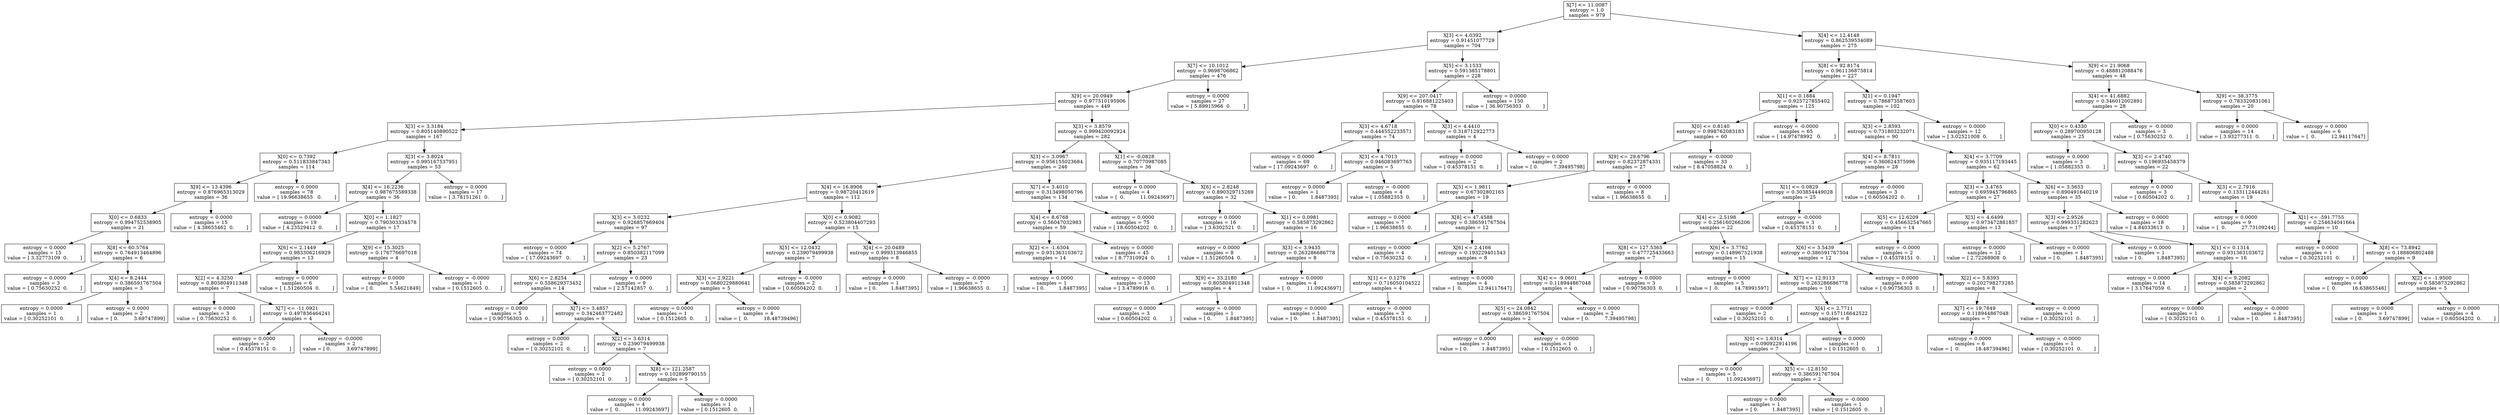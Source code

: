 digraph Tree {
0 [label="X[7] <= 11.0087\nentropy = 1.0\nsamples = 979", shape="box"] ;
1 [label="X[3] <= 4.0392\nentropy = 0.91451077729\nsamples = 704", shape="box"] ;
0 -> 1 ;
2 [label="X[7] <= 10.1012\nentropy = 0.9698706862\nsamples = 476", shape="box"] ;
1 -> 2 ;
3 [label="X[9] <= 20.0949\nentropy = 0.977510195906\nsamples = 449", shape="box"] ;
2 -> 3 ;
4 [label="X[3] <= 3.3184\nentropy = 0.805140890522\nsamples = 167", shape="box"] ;
3 -> 4 ;
5 [label="X[0] <= 0.7392\nentropy = 0.511833847343\nsamples = 114", shape="box"] ;
4 -> 5 ;
6 [label="X[9] <= 13.4396\nentropy = 0.876965313029\nsamples = 36", shape="box"] ;
5 -> 6 ;
7 [label="X[0] <= 0.6833\nentropy = 0.994752538905\nsamples = 21", shape="box"] ;
6 -> 7 ;
8 [label="entropy = 0.0000\nsamples = 15\nvalue = [ 3.32773109  0.        ]", shape="box"] ;
7 -> 8 ;
9 [label="X[8] <= 60.5764\nentropy = 0.764913464896\nsamples = 6", shape="box"] ;
7 -> 9 ;
10 [label="entropy = 0.0000\nsamples = 3\nvalue = [ 0.75630252  0.        ]", shape="box"] ;
9 -> 10 ;
11 [label="X[4] <= 8.2444\nentropy = 0.386591767504\nsamples = 3", shape="box"] ;
9 -> 11 ;
12 [label="entropy = 0.0000\nsamples = 1\nvalue = [ 0.30252101  0.        ]", shape="box"] ;
11 -> 12 ;
13 [label="entropy = 0.0000\nsamples = 2\nvalue = [ 0.          3.69747899]", shape="box"] ;
11 -> 13 ;
14 [label="entropy = 0.0000\nsamples = 15\nvalue = [ 4.38655462  0.        ]", shape="box"] ;
6 -> 14 ;
15 [label="entropy = 0.0000\nsamples = 78\nvalue = [ 19.96638655   0.        ]", shape="box"] ;
5 -> 15 ;
16 [label="X[3] <= 3.8024\nentropy = 0.995167537951\nsamples = 53", shape="box"] ;
4 -> 16 ;
17 [label="X[4] <= 16.2236\nentropy = 0.987675589338\nsamples = 36", shape="box"] ;
16 -> 17 ;
18 [label="entropy = 0.0000\nsamples = 19\nvalue = [ 4.23529412  0.        ]", shape="box"] ;
17 -> 18 ;
19 [label="X[0] <= 1.1827\nentropy = 0.790303334578\nsamples = 17", shape="box"] ;
17 -> 19 ;
20 [label="X[6] <= 2.1449\nentropy = 0.983306216929\nsamples = 13", shape="box"] ;
19 -> 20 ;
21 [label="X[2] <= 4.3250\nentropy = 0.805804911348\nsamples = 7", shape="box"] ;
20 -> 21 ;
22 [label="entropy = 0.0000\nsamples = 3\nvalue = [ 0.75630252  0.        ]", shape="box"] ;
21 -> 22 ;
23 [label="X[7] <= -11.0921\nentropy = 0.497836464241\nsamples = 4", shape="box"] ;
21 -> 23 ;
24 [label="entropy = 0.0000\nsamples = 2\nvalue = [ 0.45378151  0.        ]", shape="box"] ;
23 -> 24 ;
25 [label="entropy = -0.0000\nsamples = 2\nvalue = [ 0.          3.69747899]", shape="box"] ;
23 -> 25 ;
26 [label="entropy = 0.0000\nsamples = 6\nvalue = [ 1.51260504  0.        ]", shape="box"] ;
20 -> 26 ;
27 [label="X[9] <= 15.3025\nentropy = 0.176776697018\nsamples = 4", shape="box"] ;
19 -> 27 ;
28 [label="entropy = 0.0000\nsamples = 3\nvalue = [ 0.          5.54621849]", shape="box"] ;
27 -> 28 ;
29 [label="entropy = -0.0000\nsamples = 1\nvalue = [ 0.1512605  0.       ]", shape="box"] ;
27 -> 29 ;
30 [label="entropy = 0.0000\nsamples = 17\nvalue = [ 3.78151261  0.        ]", shape="box"] ;
16 -> 30 ;
31 [label="X[3] <= 3.8579\nentropy = 0.999420092924\nsamples = 282", shape="box"] ;
3 -> 31 ;
32 [label="X[3] <= 3.0967\nentropy = 0.956155023684\nsamples = 246", shape="box"] ;
31 -> 32 ;
33 [label="X[4] <= 16.8906\nentropy = 0.98720412619\nsamples = 112", shape="box"] ;
32 -> 33 ;
34 [label="X[3] <= 3.0232\nentropy = 0.926857669404\nsamples = 97", shape="box"] ;
33 -> 34 ;
35 [label="entropy = 0.0000\nsamples = 74\nvalue = [ 17.09243697   0.        ]", shape="box"] ;
34 -> 35 ;
36 [label="X[2] <= 5.2767\nentropy = 0.850382117099\nsamples = 23", shape="box"] ;
34 -> 36 ;
37 [label="X[6] <= 2.8254\nentropy = 0.558629373452\nsamples = 14", shape="box"] ;
36 -> 37 ;
38 [label="entropy = 0.0000\nsamples = 5\nvalue = [ 0.90756303  0.        ]", shape="box"] ;
37 -> 38 ;
39 [label="X[7] <= 3.4857\nentropy = 0.342463772482\nsamples = 9", shape="box"] ;
37 -> 39 ;
40 [label="entropy = 0.0000\nsamples = 2\nvalue = [ 0.30252101  0.        ]", shape="box"] ;
39 -> 40 ;
41 [label="X[2] <= 3.6314\nentropy = 0.239079499938\nsamples = 7", shape="box"] ;
39 -> 41 ;
42 [label="entropy = 0.0000\nsamples = 2\nvalue = [ 0.30252101  0.        ]", shape="box"] ;
41 -> 42 ;
43 [label="X[8] <= 121.2587\nentropy = 0.102899790155\nsamples = 5", shape="box"] ;
41 -> 43 ;
44 [label="entropy = 0.0000\nsamples = 4\nvalue = [  0.          11.09243697]", shape="box"] ;
43 -> 44 ;
45 [label="entropy = 0.0000\nsamples = 1\nvalue = [ 0.1512605  0.       ]", shape="box"] ;
43 -> 45 ;
46 [label="entropy = 0.0000\nsamples = 9\nvalue = [ 2.57142857  0.        ]", shape="box"] ;
36 -> 46 ;
47 [label="X[0] <= 0.9082\nentropy = 0.523804407293\nsamples = 15", shape="box"] ;
33 -> 47 ;
48 [label="X[5] <= 12.0432\nentropy = 0.239079499938\nsamples = 7", shape="box"] ;
47 -> 48 ;
49 [label="X[3] <= 2.9221\nentropy = 0.0680229880641\nsamples = 5", shape="box"] ;
48 -> 49 ;
50 [label="entropy = 0.0000\nsamples = 1\nvalue = [ 0.1512605  0.       ]", shape="box"] ;
49 -> 50 ;
51 [label="entropy = 0.0000\nsamples = 4\nvalue = [  0.          18.48739496]", shape="box"] ;
49 -> 51 ;
52 [label="entropy = -0.0000\nsamples = 2\nvalue = [ 0.60504202  0.        ]", shape="box"] ;
48 -> 52 ;
53 [label="X[4] <= 20.0489\nentropy = 0.999313946855\nsamples = 8", shape="box"] ;
47 -> 53 ;
54 [label="entropy = 0.0000\nsamples = 1\nvalue = [ 0.         1.8487395]", shape="box"] ;
53 -> 54 ;
55 [label="entropy = -0.0000\nsamples = 7\nvalue = [ 1.96638655  0.        ]", shape="box"] ;
53 -> 55 ;
56 [label="X[7] <= 3.4010\nentropy = 0.313498050796\nsamples = 134", shape="box"] ;
32 -> 56 ;
57 [label="X[4] <= 8.6768\nentropy = 0.56047032983\nsamples = 59", shape="box"] ;
56 -> 57 ;
58 [label="X[2] <= -1.6304\nentropy = 0.931363103672\nsamples = 14", shape="box"] ;
57 -> 58 ;
59 [label="entropy = 0.0000\nsamples = 1\nvalue = [ 0.         1.8487395]", shape="box"] ;
58 -> 59 ;
60 [label="entropy = -0.0000\nsamples = 13\nvalue = [ 3.4789916  0.       ]", shape="box"] ;
58 -> 60 ;
61 [label="entropy = 0.0000\nsamples = 45\nvalue = [ 8.77310924  0.        ]", shape="box"] ;
57 -> 61 ;
62 [label="entropy = 0.0000\nsamples = 75\nvalue = [ 18.60504202   0.        ]", shape="box"] ;
56 -> 62 ;
63 [label="X[1] <= -0.0828\nentropy = 0.70770987085\nsamples = 36", shape="box"] ;
31 -> 63 ;
64 [label="entropy = 0.0000\nsamples = 4\nvalue = [  0.          11.09243697]", shape="box"] ;
63 -> 64 ;
65 [label="X[6] <= 2.8248\nentropy = 0.890329715269\nsamples = 32", shape="box"] ;
63 -> 65 ;
66 [label="entropy = 0.0000\nsamples = 16\nvalue = [ 3.6302521  0.       ]", shape="box"] ;
65 -> 66 ;
67 [label="X[1] <= 0.0981\nentropy = 0.585873292862\nsamples = 16", shape="box"] ;
65 -> 67 ;
68 [label="entropy = 0.0000\nsamples = 8\nvalue = [ 1.51260504  0.        ]", shape="box"] ;
67 -> 68 ;
69 [label="X[3] <= 3.9435\nentropy = 0.263286686778\nsamples = 8", shape="box"] ;
67 -> 69 ;
70 [label="X[9] <= 33.2180\nentropy = 0.805804911348\nsamples = 4", shape="box"] ;
69 -> 70 ;
71 [label="entropy = 0.0000\nsamples = 3\nvalue = [ 0.60504202  0.        ]", shape="box"] ;
70 -> 71 ;
72 [label="entropy = -0.0000\nsamples = 1\nvalue = [ 0.         1.8487395]", shape="box"] ;
70 -> 72 ;
73 [label="entropy = 0.0000\nsamples = 4\nvalue = [  0.          11.09243697]", shape="box"] ;
69 -> 73 ;
74 [label="entropy = 0.0000\nsamples = 27\nvalue = [ 5.89915966  0.        ]", shape="box"] ;
2 -> 74 ;
75 [label="X[5] <= 3.1533\nentropy = 0.591385178801\nsamples = 228", shape="box"] ;
1 -> 75 ;
76 [label="X[9] <= 207.0417\nentropy = 0.916881225403\nsamples = 78", shape="box"] ;
75 -> 76 ;
77 [label="X[3] <= 4.6718\nentropy = 0.444552233571\nsamples = 74", shape="box"] ;
76 -> 77 ;
78 [label="entropy = 0.0000\nsamples = 69\nvalue = [ 17.09243697   0.        ]", shape="box"] ;
77 -> 78 ;
79 [label="X[3] <= 4.7013\nentropy = 0.946083697763\nsamples = 5", shape="box"] ;
77 -> 79 ;
80 [label="entropy = 0.0000\nsamples = 1\nvalue = [ 0.         1.8487395]", shape="box"] ;
79 -> 80 ;
81 [label="entropy = -0.0000\nsamples = 4\nvalue = [ 1.05882353  0.        ]", shape="box"] ;
79 -> 81 ;
82 [label="X[3] <= 4.4410\nentropy = 0.318712922773\nsamples = 4", shape="box"] ;
76 -> 82 ;
83 [label="entropy = 0.0000\nsamples = 2\nvalue = [ 0.45378151  0.        ]", shape="box"] ;
82 -> 83 ;
84 [label="entropy = 0.0000\nsamples = 2\nvalue = [ 0.          7.39495798]", shape="box"] ;
82 -> 84 ;
85 [label="entropy = 0.0000\nsamples = 150\nvalue = [ 36.90756303   0.        ]", shape="box"] ;
75 -> 85 ;
86 [label="X[4] <= 12.4148\nentropy = 0.862539534089\nsamples = 275", shape="box"] ;
0 -> 86 ;
87 [label="X[8] <= 92.8174\nentropy = 0.961136875814\nsamples = 227", shape="box"] ;
86 -> 87 ;
88 [label="X[1] <= 0.1884\nentropy = 0.925727855402\nsamples = 125", shape="box"] ;
87 -> 88 ;
89 [label="X[0] <= 0.8140\nentropy = 0.998762083183\nsamples = 60", shape="box"] ;
88 -> 89 ;
90 [label="X[9] <= 29.6796\nentropy = 0.82372874331\nsamples = 27", shape="box"] ;
89 -> 90 ;
91 [label="X[5] <= 1.9811\nentropy = 0.67302802165\nsamples = 19", shape="box"] ;
90 -> 91 ;
92 [label="entropy = 0.0000\nsamples = 7\nvalue = [ 1.96638655  0.        ]", shape="box"] ;
91 -> 92 ;
93 [label="X[8] <= 47.4588\nentropy = 0.386591767504\nsamples = 12", shape="box"] ;
91 -> 93 ;
94 [label="entropy = 0.0000\nsamples = 4\nvalue = [ 0.75630252  0.        ]", shape="box"] ;
93 -> 94 ;
95 [label="X[6] <= 2.4166\nentropy = 0.193229401543\nsamples = 8", shape="box"] ;
93 -> 95 ;
96 [label="X[1] <= 0.1276\nentropy = 0.716050104522\nsamples = 4", shape="box"] ;
95 -> 96 ;
97 [label="entropy = 0.0000\nsamples = 1\nvalue = [ 0.         1.8487395]", shape="box"] ;
96 -> 97 ;
98 [label="entropy = -0.0000\nsamples = 3\nvalue = [ 0.45378151  0.        ]", shape="box"] ;
96 -> 98 ;
99 [label="entropy = 0.0000\nsamples = 4\nvalue = [  0.          12.94117647]", shape="box"] ;
95 -> 99 ;
100 [label="entropy = -0.0000\nsamples = 8\nvalue = [ 1.96638655  0.        ]", shape="box"] ;
90 -> 100 ;
101 [label="entropy = -0.0000\nsamples = 33\nvalue = [ 8.47058824  0.        ]", shape="box"] ;
89 -> 101 ;
102 [label="entropy = -0.0000\nsamples = 65\nvalue = [ 14.97478992   0.        ]", shape="box"] ;
88 -> 102 ;
103 [label="X[1] <= 0.1947\nentropy = 0.786873587603\nsamples = 102", shape="box"] ;
87 -> 103 ;
104 [label="X[3] <= 2.8593\nentropy = 0.731803232071\nsamples = 90", shape="box"] ;
103 -> 104 ;
105 [label="X[4] <= 8.7811\nentropy = 0.360624375996\nsamples = 28", shape="box"] ;
104 -> 105 ;
106 [label="X[1] <= 0.0829\nentropy = 0.303854449028\nsamples = 25", shape="box"] ;
105 -> 106 ;
107 [label="X[4] <= -2.5198\nentropy = 0.256160266206\nsamples = 22", shape="box"] ;
106 -> 107 ;
108 [label="X[8] <= 127.5365\nentropy = 0.477725433663\nsamples = 7", shape="box"] ;
107 -> 108 ;
109 [label="X[4] <= -9.0601\nentropy = 0.118944867048\nsamples = 4", shape="box"] ;
108 -> 109 ;
110 [label="X[5] <= 24.0842\nentropy = 0.386591767504\nsamples = 2", shape="box"] ;
109 -> 110 ;
111 [label="entropy = 0.0000\nsamples = 1\nvalue = [ 0.         1.8487395]", shape="box"] ;
110 -> 111 ;
112 [label="entropy = -0.0000\nsamples = 1\nvalue = [ 0.1512605  0.       ]", shape="box"] ;
110 -> 112 ;
113 [label="entropy = 0.0000\nsamples = 2\nvalue = [ 0.          7.39495798]", shape="box"] ;
109 -> 113 ;
114 [label="entropy = 0.0000\nsamples = 3\nvalue = [ 0.90756303  0.        ]", shape="box"] ;
108 -> 114 ;
115 [label="X[6] <= 3.7762\nentropy = 0.148967521938\nsamples = 15", shape="box"] ;
107 -> 115 ;
116 [label="entropy = 0.0000\nsamples = 5\nvalue = [  0.          14.78991597]", shape="box"] ;
115 -> 116 ;
117 [label="X[7] <= 12.9113\nentropy = 0.263286686778\nsamples = 10", shape="box"] ;
115 -> 117 ;
118 [label="entropy = 0.0000\nsamples = 2\nvalue = [ 0.30252101  0.        ]", shape="box"] ;
117 -> 118 ;
119 [label="X[4] <= 2.7711\nentropy = 0.157116642522\nsamples = 8", shape="box"] ;
117 -> 119 ;
120 [label="X[0] <= 1.6314\nentropy = 0.090922914196\nsamples = 7", shape="box"] ;
119 -> 120 ;
121 [label="entropy = 0.0000\nsamples = 5\nvalue = [  0.          11.09243697]", shape="box"] ;
120 -> 121 ;
122 [label="X[5] <= -12.8150\nentropy = 0.386591767504\nsamples = 2", shape="box"] ;
120 -> 122 ;
123 [label="entropy = 0.0000\nsamples = 1\nvalue = [ 0.         1.8487395]", shape="box"] ;
122 -> 123 ;
124 [label="entropy = -0.0000\nsamples = 1\nvalue = [ 0.1512605  0.       ]", shape="box"] ;
122 -> 124 ;
125 [label="entropy = 0.0000\nsamples = 1\nvalue = [ 0.1512605  0.       ]", shape="box"] ;
119 -> 125 ;
126 [label="entropy = -0.0000\nsamples = 3\nvalue = [ 0.45378151  0.        ]", shape="box"] ;
106 -> 126 ;
127 [label="entropy = -0.0000\nsamples = 3\nvalue = [ 0.60504202  0.        ]", shape="box"] ;
105 -> 127 ;
128 [label="X[4] <= 3.7709\nentropy = 0.935117193445\nsamples = 62", shape="box"] ;
104 -> 128 ;
129 [label="X[3] <= 3.4765\nentropy = 0.695945796865\nsamples = 27", shape="box"] ;
128 -> 129 ;
130 [label="X[5] <= 12.6209\nentropy = 0.456632547665\nsamples = 14", shape="box"] ;
129 -> 130 ;
131 [label="X[6] <= 3.5439\nentropy = 0.386591767504\nsamples = 12", shape="box"] ;
130 -> 131 ;
132 [label="entropy = 0.0000\nsamples = 4\nvalue = [ 0.90756303  0.        ]", shape="box"] ;
131 -> 132 ;
133 [label="X[2] <= 5.8393\nentropy = 0.202798273285\nsamples = 8", shape="box"] ;
131 -> 133 ;
134 [label="X[7] <= 19.7849\nentropy = 0.118944867048\nsamples = 7", shape="box"] ;
133 -> 134 ;
135 [label="entropy = 0.0000\nsamples = 6\nvalue = [  0.          18.48739496]", shape="box"] ;
134 -> 135 ;
136 [label="entropy = -0.0000\nsamples = 1\nvalue = [ 0.30252101  0.        ]", shape="box"] ;
134 -> 136 ;
137 [label="entropy = -0.0000\nsamples = 1\nvalue = [ 0.30252101  0.        ]", shape="box"] ;
133 -> 137 ;
138 [label="entropy = -0.0000\nsamples = 2\nvalue = [ 0.45378151  0.        ]", shape="box"] ;
130 -> 138 ;
139 [label="X[3] <= 4.6499\nentropy = 0.973472881857\nsamples = 13", shape="box"] ;
129 -> 139 ;
140 [label="entropy = 0.0000\nsamples = 12\nvalue = [ 2.72268908  0.        ]", shape="box"] ;
139 -> 140 ;
141 [label="entropy = 0.0000\nsamples = 1\nvalue = [ 0.         1.8487395]", shape="box"] ;
139 -> 141 ;
142 [label="X[6] <= 3.5653\nentropy = 0.890491640219\nsamples = 35", shape="box"] ;
128 -> 142 ;
143 [label="X[3] <= 2.9526\nentropy = 0.999331282623\nsamples = 17", shape="box"] ;
142 -> 143 ;
144 [label="entropy = 0.0000\nsamples = 1\nvalue = [ 0.         1.8487395]", shape="box"] ;
143 -> 144 ;
145 [label="X[1] <= 0.1314\nentropy = 0.931363103672\nsamples = 16", shape="box"] ;
143 -> 145 ;
146 [label="entropy = 0.0000\nsamples = 14\nvalue = [ 3.17647059  0.        ]", shape="box"] ;
145 -> 146 ;
147 [label="X[4] <= 9.2082\nentropy = 0.585873292862\nsamples = 2", shape="box"] ;
145 -> 147 ;
148 [label="entropy = 0.0000\nsamples = 1\nvalue = [ 0.30252101  0.        ]", shape="box"] ;
147 -> 148 ;
149 [label="entropy = -0.0000\nsamples = 1\nvalue = [ 0.         1.8487395]", shape="box"] ;
147 -> 149 ;
150 [label="entropy = 0.0000\nsamples = 18\nvalue = [ 4.84033613  0.        ]", shape="box"] ;
142 -> 150 ;
151 [label="entropy = 0.0000\nsamples = 12\nvalue = [ 3.02521008  0.        ]", shape="box"] ;
103 -> 151 ;
152 [label="X[9] <= 21.9068\nentropy = 0.488812088476\nsamples = 48", shape="box"] ;
86 -> 152 ;
153 [label="X[4] <= 41.6882\nentropy = 0.346012002891\nsamples = 28", shape="box"] ;
152 -> 153 ;
154 [label="X[0] <= 0.4330\nentropy = 0.289700950128\nsamples = 25", shape="box"] ;
153 -> 154 ;
155 [label="entropy = 0.0000\nsamples = 3\nvalue = [ 1.05882353  0.        ]", shape="box"] ;
154 -> 155 ;
156 [label="X[3] <= 2.4740\nentropy = 0.196935458379\nsamples = 22", shape="box"] ;
154 -> 156 ;
157 [label="entropy = 0.0000\nsamples = 3\nvalue = [ 0.60504202  0.        ]", shape="box"] ;
156 -> 157 ;
158 [label="X[3] <= 2.7916\nentropy = 0.133112444261\nsamples = 19", shape="box"] ;
156 -> 158 ;
159 [label="entropy = 0.0000\nsamples = 9\nvalue = [  0.          27.73109244]", shape="box"] ;
158 -> 159 ;
160 [label="X[1] <= -591.7755\nentropy = 0.254634041664\nsamples = 10", shape="box"] ;
158 -> 160 ;
161 [label="entropy = 0.0000\nsamples = 1\nvalue = [ 0.30252101  0.        ]", shape="box"] ;
160 -> 161 ;
162 [label="X[8] <= 73.8942\nentropy = 0.188806802488\nsamples = 9", shape="box"] ;
160 -> 162 ;
163 [label="entropy = 0.0000\nsamples = 4\nvalue = [  0.          16.63865546]", shape="box"] ;
162 -> 163 ;
164 [label="X[2] <= -1.9500\nentropy = 0.585873292862\nsamples = 5", shape="box"] ;
162 -> 164 ;
165 [label="entropy = 0.0000\nsamples = 1\nvalue = [ 0.          3.69747899]", shape="box"] ;
164 -> 165 ;
166 [label="entropy = 0.0000\nsamples = 4\nvalue = [ 0.60504202  0.        ]", shape="box"] ;
164 -> 166 ;
167 [label="entropy = -0.0000\nsamples = 3\nvalue = [ 0.75630252  0.        ]", shape="box"] ;
153 -> 167 ;
168 [label="X[9] <= 38.3775\nentropy = 0.783320831061\nsamples = 20", shape="box"] ;
152 -> 168 ;
169 [label="entropy = 0.0000\nsamples = 14\nvalue = [ 3.93277311  0.        ]", shape="box"] ;
168 -> 169 ;
170 [label="entropy = 0.0000\nsamples = 6\nvalue = [  0.          12.94117647]", shape="box"] ;
168 -> 170 ;
}